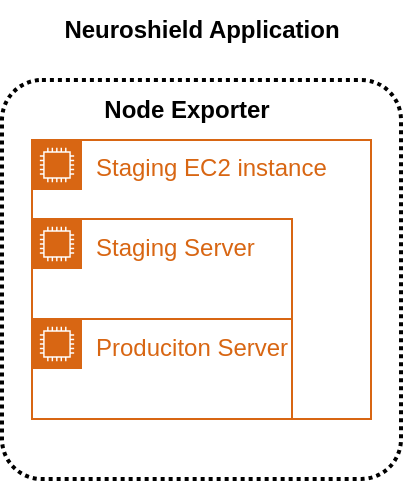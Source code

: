 <mxfile version="21.3.8" type="github">
  <diagram name="Page-1" id="tH6A9zRQEQZF8u2iKxFu">
    <mxGraphModel dx="1362" dy="775" grid="1" gridSize="10" guides="1" tooltips="1" connect="1" arrows="1" fold="1" page="1" pageScale="1" pageWidth="850" pageHeight="1100" math="0" shadow="0">
      <root>
        <mxCell id="0" />
        <mxCell id="1" parent="0" />
        <mxCell id="IYZiqdjHJJGi1RUnnPEa-6" value="Staging EC2 instance&amp;nbsp;" style="points=[[0,0],[0.25,0],[0.5,0],[0.75,0],[1,0],[1,0.25],[1,0.5],[1,0.75],[1,1],[0.75,1],[0.5,1],[0.25,1],[0,1],[0,0.75],[0,0.5],[0,0.25]];outlineConnect=0;gradientColor=none;html=1;whiteSpace=wrap;fontSize=12;fontStyle=0;container=1;pointerEvents=0;collapsible=0;recursiveResize=0;shape=mxgraph.aws4.group;grIcon=mxgraph.aws4.group_ec2_instance_contents;strokeColor=#D86613;fillColor=none;verticalAlign=top;align=left;spacingLeft=30;fontColor=#D86613;dashed=0;" vertex="1" parent="1">
          <mxGeometry x="30" y="300" width="169.5" height="139.5" as="geometry" />
        </mxCell>
        <mxCell id="IYZiqdjHJJGi1RUnnPEa-8" value="" style="rounded=1;arcSize=10;dashed=1;fillColor=none;gradientColor=none;dashPattern=1 1;strokeWidth=2;" vertex="1" parent="IYZiqdjHJJGi1RUnnPEa-6">
          <mxGeometry x="-15" y="-30" width="199.5" height="199.5" as="geometry" />
        </mxCell>
        <mxCell id="IYZiqdjHJJGi1RUnnPEa-7" value="Produciton Server" style="points=[[0,0],[0.25,0],[0.5,0],[0.75,0],[1,0],[1,0.25],[1,0.5],[1,0.75],[1,1],[0.75,1],[0.5,1],[0.25,1],[0,1],[0,0.75],[0,0.5],[0,0.25]];outlineConnect=0;gradientColor=none;html=1;whiteSpace=wrap;fontSize=12;fontStyle=0;container=1;pointerEvents=0;collapsible=0;recursiveResize=0;shape=mxgraph.aws4.group;grIcon=mxgraph.aws4.group_ec2_instance_contents;strokeColor=#D86613;fillColor=none;verticalAlign=top;align=left;spacingLeft=30;fontColor=#D86613;dashed=0;" vertex="1" parent="IYZiqdjHJJGi1RUnnPEa-6">
          <mxGeometry y="89.5" width="130" height="50" as="geometry" />
        </mxCell>
        <mxCell id="IYZiqdjHJJGi1RUnnPEa-9" value="Staging Server" style="points=[[0,0],[0.25,0],[0.5,0],[0.75,0],[1,0],[1,0.25],[1,0.5],[1,0.75],[1,1],[0.75,1],[0.5,1],[0.25,1],[0,1],[0,0.75],[0,0.5],[0,0.25]];outlineConnect=0;gradientColor=none;html=1;whiteSpace=wrap;fontSize=12;fontStyle=0;container=1;pointerEvents=0;collapsible=0;recursiveResize=0;shape=mxgraph.aws4.group;grIcon=mxgraph.aws4.group_ec2_instance_contents;strokeColor=#D86613;fillColor=none;verticalAlign=top;align=left;spacingLeft=30;fontColor=#D86613;dashed=0;" vertex="1" parent="IYZiqdjHJJGi1RUnnPEa-6">
          <mxGeometry y="39.5" width="130" height="50" as="geometry" />
        </mxCell>
        <mxCell id="IYZiqdjHJJGi1RUnnPEa-12" value="&lt;b&gt;Node Exporter&lt;/b&gt;" style="text;html=1;strokeColor=none;fillColor=none;align=center;verticalAlign=middle;whiteSpace=wrap;rounded=0;" vertex="1" parent="IYZiqdjHJJGi1RUnnPEa-6">
          <mxGeometry x="30" y="-30" width="95" height="30" as="geometry" />
        </mxCell>
        <mxCell id="IYZiqdjHJJGi1RUnnPEa-13" value="&lt;b&gt;Neuroshield Application&lt;/b&gt;" style="text;html=1;strokeColor=none;fillColor=none;align=center;verticalAlign=middle;whiteSpace=wrap;rounded=0;" vertex="1" parent="1">
          <mxGeometry x="30" y="230" width="170.25" height="30" as="geometry" />
        </mxCell>
      </root>
    </mxGraphModel>
  </diagram>
</mxfile>
